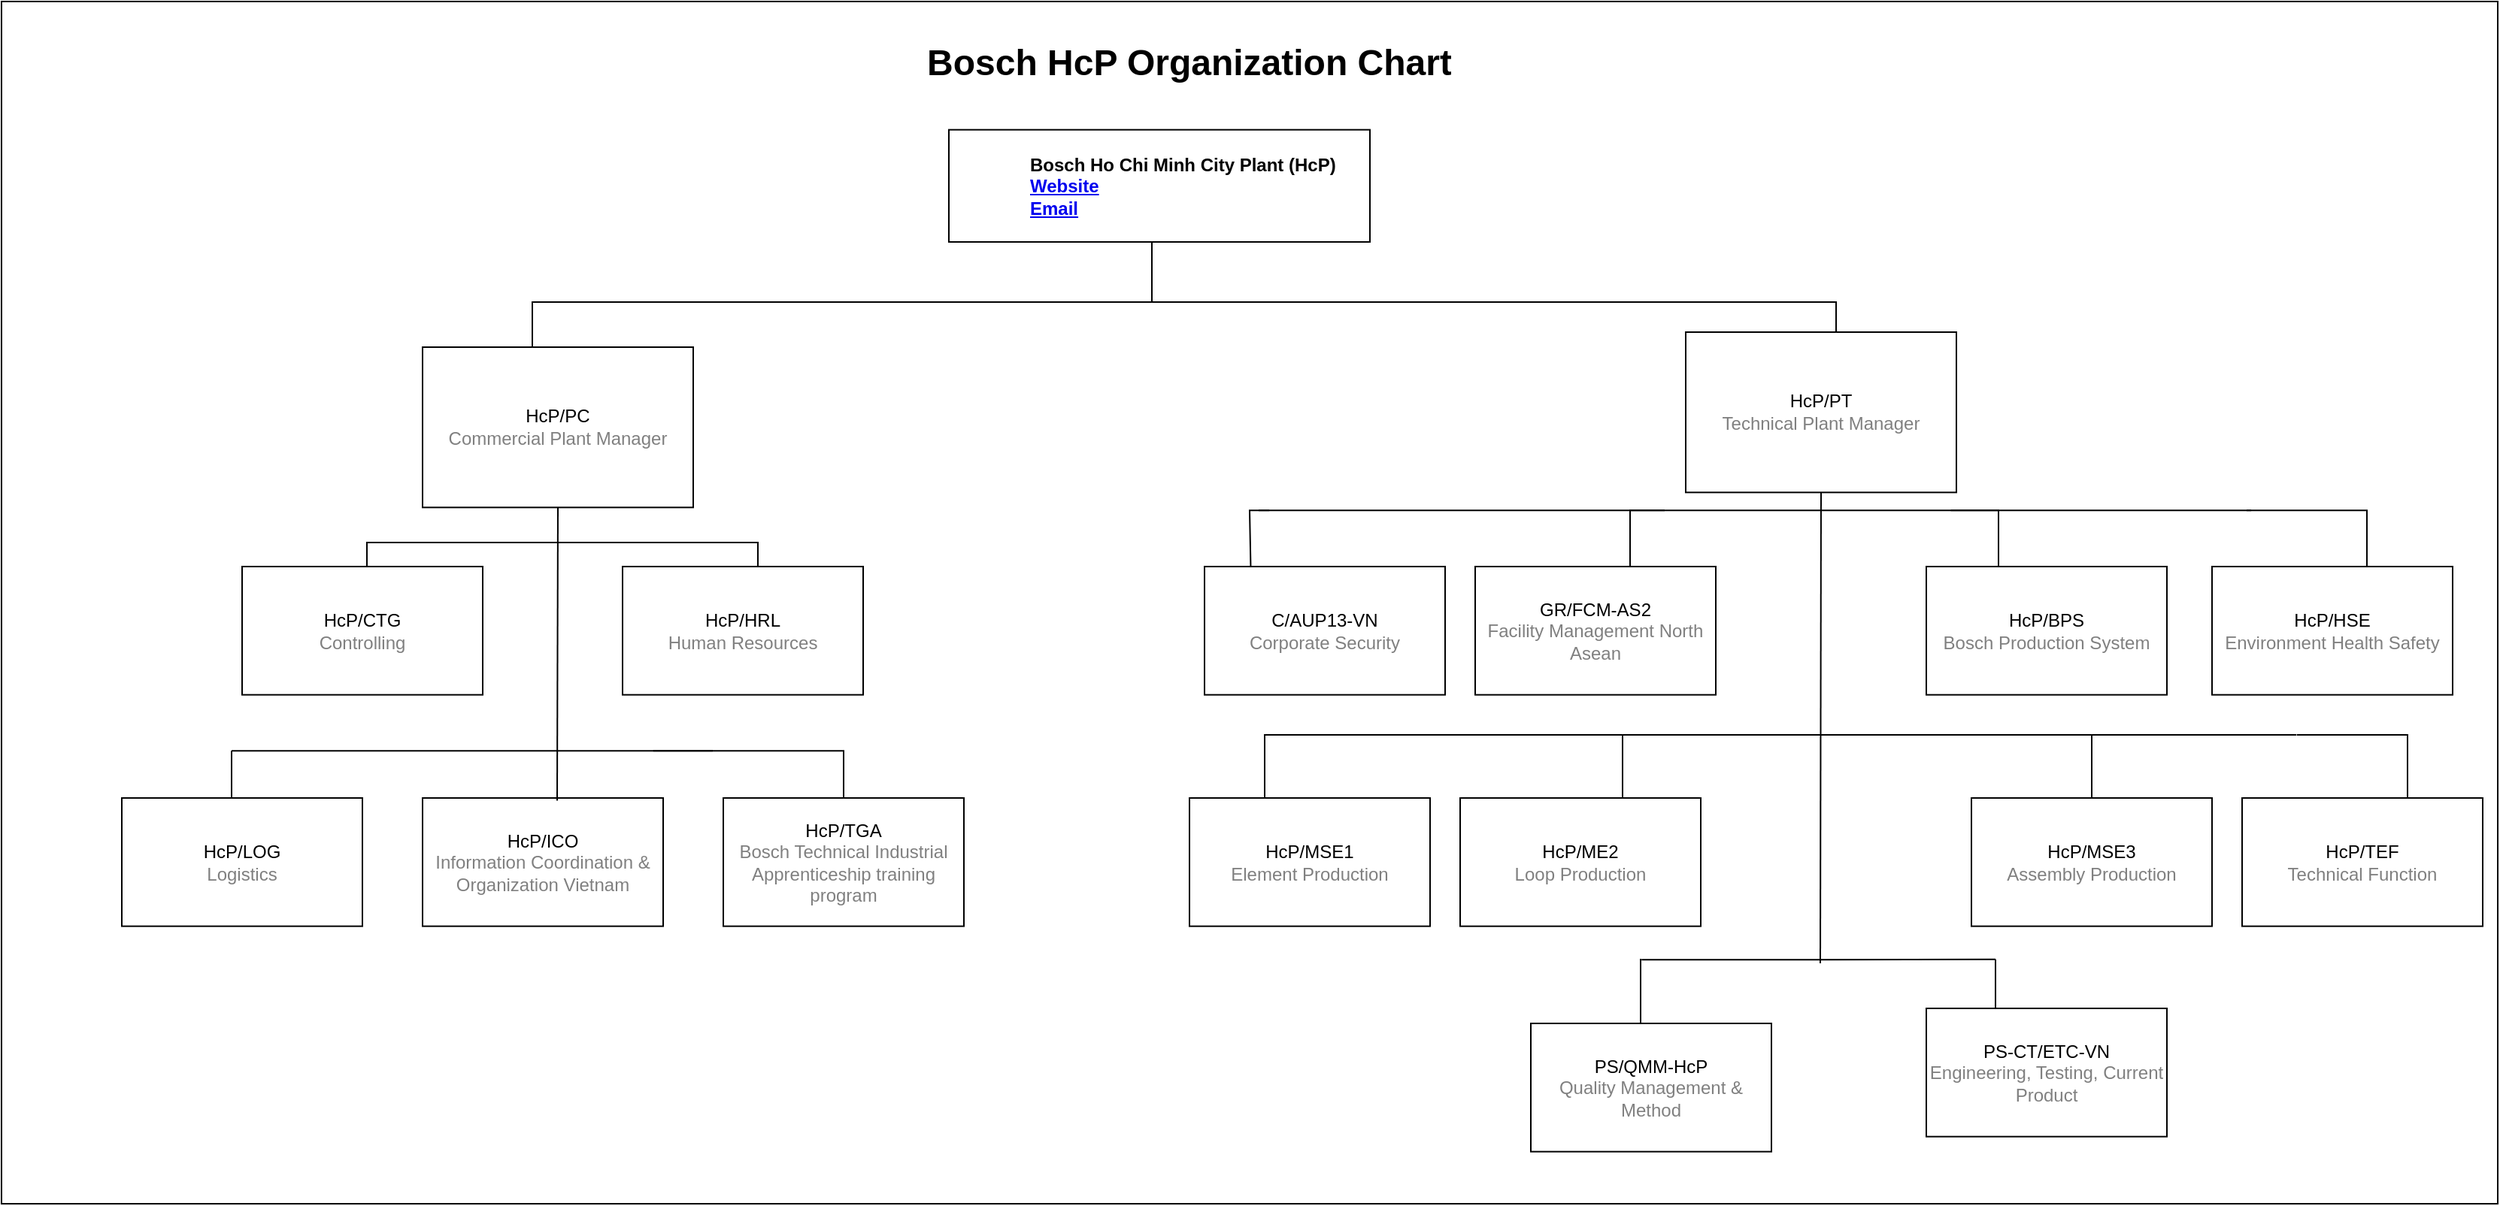 <mxfile version="24.7.7">
  <diagram id="prtHgNgQTEPvFCAcTncT" name="Page-1">
    <mxGraphModel dx="2792" dy="1163" grid="1" gridSize="10" guides="1" tooltips="1" connect="1" arrows="1" fold="1" page="1" pageScale="1" pageWidth="827" pageHeight="1169" math="0" shadow="0">
      <root>
        <mxCell id="0" />
        <mxCell id="1" parent="0" />
        <object label="Orgchart" id="dNxyNK7c78bLwvsdeMH5-11">
          <mxCell style="startSize=20;horizontal=1;containerType=tree;glass=0;title=&quot;Bosch HcP Organization Chart&quot;;labelBackgroundColor=none;rounded=0;container=0;" parent="1" vertex="1">
            <mxGeometry x="-350" y="280" width="1660" height="800" as="geometry" />
          </mxCell>
        </object>
        <UserObject label="&lt;div&gt;%name%&lt;/div&gt;&lt;font color=&quot;#0000ee&quot;&gt;&lt;u style=&quot;&quot;&gt;Website&lt;/u&gt;&lt;br&gt;&lt;u&gt;&lt;a href=&quot;bosch-infoteam@vn.bosch.com&quot;&gt;Email&lt;/a&gt;&lt;/u&gt;&lt;/font&gt;" name="Bosch Ho Chi Minh City Plant (HcP)" location="Long Thanh, Dong Nai" email="bosch-infoteam@vn.bosch.com" placeholders="1" link="https://www.bosch.com.vn/our-company/bosch-in-vietnam/dong-nai/" id="dNxyNK7c78bLwvsdeMH5-12">
          <mxCell style="label;image=https://tudienmiendong.com.vn/files/upload/du-an/du-an-nha-may-bosch-dong-nai.jpg;whiteSpace=wrap;html=1;rounded=0;glass=0;treeMoving=1;treeFolding=1;labelBackgroundColor=none;" parent="1" vertex="1">
            <mxGeometry x="280" y="365.34" width="280" height="74.66" as="geometry" />
          </mxCell>
        </UserObject>
        <mxCell id="glfbsP79IOTm6c0mOeB2-131" style="edgeStyle=elbowEdgeStyle;rounded=0;orthogonalLoop=1;jettySize=auto;html=1;startArrow=none;endArrow=none;exitX=0.5;exitY=1;exitDx=0;exitDy=0;" edge="1" parent="1" source="glfbsP79IOTm6c0mOeB2-2" target="dNxyNK7c78bLwvsdeMH5-11">
          <mxGeometry relative="1" as="geometry">
            <mxPoint x="960" y="620" as="targetPoint" />
          </mxGeometry>
        </mxCell>
        <mxCell id="glfbsP79IOTm6c0mOeB2-135" style="edgeStyle=elbowEdgeStyle;rounded=0;orthogonalLoop=1;jettySize=auto;html=1;startArrow=none;endArrow=none;exitX=0.5;exitY=1;exitDx=0;exitDy=0;" edge="1" parent="1" source="glfbsP79IOTm6c0mOeB2-2">
          <mxGeometry relative="1" as="geometry">
            <mxPoint x="859.385" y="920" as="targetPoint" />
          </mxGeometry>
        </mxCell>
        <UserObject label="%department%&lt;br&gt;&lt;span style=&quot;color: gray;&quot;&gt;%name%&lt;/span&gt;" name="Technical Plant Manager" placeholders="1" department="HcP/PT" id="glfbsP79IOTm6c0mOeB2-2">
          <mxCell style="whiteSpace=wrap;html=1;align=center;treeFolding=1;treeMoving=1;newEdgeStyle={&quot;edgeStyle&quot;:&quot;elbowEdgeStyle&quot;,&quot;startArrow&quot;:&quot;none&quot;,&quot;endArrow&quot;:&quot;none&quot;};labelBackgroundColor=none;rounded=0;" vertex="1" parent="1">
            <mxGeometry x="770" y="500" width="180" height="106.67" as="geometry" />
          </mxCell>
        </UserObject>
        <mxCell id="glfbsP79IOTm6c0mOeB2-9" style="edgeStyle=elbowEdgeStyle;rounded=0;orthogonalLoop=1;jettySize=auto;html=1;startArrow=none;endArrow=none;exitX=0.5;exitY=0;exitDx=0;exitDy=0;labelBackgroundColor=none;fontColor=default;" edge="1" parent="1" source="glfbsP79IOTm6c0mOeB2-2" target="glfbsP79IOTm6c0mOeB2-2">
          <mxGeometry relative="1" as="geometry" />
        </mxCell>
        <UserObject label="%department%&lt;br&gt;&lt;span style=&quot;color: gray;&quot;&gt;%name%&lt;/span&gt;" name="Environment Health Safety" placeholders="1" department="HcP/HSE" id="glfbsP79IOTm6c0mOeB2-46">
          <mxCell style="whiteSpace=wrap;html=1;align=center;treeFolding=1;treeMoving=1;newEdgeStyle={&quot;edgeStyle&quot;:&quot;elbowEdgeStyle&quot;,&quot;startArrow&quot;:&quot;none&quot;,&quot;endArrow&quot;:&quot;none&quot;};labelBackgroundColor=none;rounded=0;" vertex="1" parent="1">
            <mxGeometry x="1120" y="656.003" width="160" height="85.333" as="geometry" />
          </mxCell>
        </UserObject>
        <UserObject label="%department%&lt;br&gt;&lt;span style=&quot;color: gray;&quot;&gt;%name%&lt;/span&gt;" name="Quality Management &amp; Method" placeholders="1" department="PS/QMM-HcP" id="glfbsP79IOTm6c0mOeB2-41">
          <mxCell style="whiteSpace=wrap;html=1;align=center;treeFolding=1;treeMoving=1;newEdgeStyle={&quot;edgeStyle&quot;:&quot;elbowEdgeStyle&quot;,&quot;startArrow&quot;:&quot;none&quot;,&quot;endArrow&quot;:&quot;none&quot;};labelBackgroundColor=none;rounded=0;" vertex="1" parent="1">
            <mxGeometry x="667" y="960" width="160" height="85.333" as="geometry" />
          </mxCell>
        </UserObject>
        <UserObject label="%department%&lt;br&gt;&lt;span style=&quot;color: gray;&quot;&gt;%name%&lt;/span&gt;" name="Engineering, Testing, Current Product" placeholders="1" department="PS-CT/ETC-VN" id="glfbsP79IOTm6c0mOeB2-40">
          <mxCell style="whiteSpace=wrap;html=1;align=center;treeFolding=1;treeMoving=1;newEdgeStyle={&quot;edgeStyle&quot;:&quot;elbowEdgeStyle&quot;,&quot;startArrow&quot;:&quot;none&quot;,&quot;endArrow&quot;:&quot;none&quot;};labelBackgroundColor=none;rounded=0;" vertex="1" parent="1">
            <mxGeometry x="930" y="950" width="160" height="85.333" as="geometry" />
          </mxCell>
        </UserObject>
        <UserObject label="%department%&lt;br&gt;&lt;span style=&quot;color: gray;&quot;&gt;%name%&lt;/span&gt;" name="Information Coordination &amp; Organization Vietnam" placeholders="1" department="HcP/ICO" id="glfbsP79IOTm6c0mOeB2-28">
          <mxCell style="whiteSpace=wrap;html=1;align=center;treeFolding=1;treeMoving=1;newEdgeStyle={&quot;edgeStyle&quot;:&quot;elbowEdgeStyle&quot;,&quot;startArrow&quot;:&quot;none&quot;,&quot;endArrow&quot;:&quot;none&quot;};labelBackgroundColor=none;rounded=0;" vertex="1" parent="1">
            <mxGeometry x="-70" y="809.997" width="160" height="85.333" as="geometry" />
          </mxCell>
        </UserObject>
        <UserObject label="%department%&lt;br&gt;&lt;span style=&quot;color: gray;&quot;&gt;%name%&lt;/span&gt;" name="Controlling" placeholders="1" department="HcP/CTG" id="glfbsP79IOTm6c0mOeB2-13">
          <mxCell style="whiteSpace=wrap;html=1;align=center;treeFolding=1;treeMoving=1;newEdgeStyle={&quot;edgeStyle&quot;:&quot;elbowEdgeStyle&quot;,&quot;startArrow&quot;:&quot;none&quot;,&quot;endArrow&quot;:&quot;none&quot;};labelBackgroundColor=none;rounded=0;" vertex="1" parent="1">
            <mxGeometry x="-190" y="656" width="160" height="85.333" as="geometry" />
          </mxCell>
        </UserObject>
        <mxCell id="glfbsP79IOTm6c0mOeB2-62" style="edgeStyle=elbowEdgeStyle;rounded=0;orthogonalLoop=1;jettySize=auto;html=1;startArrow=none;endArrow=none;exitX=0.5;exitY=1;exitDx=0;exitDy=0;entryX=0.556;entryY=0.021;entryDx=0;entryDy=0;entryPerimeter=0;labelBackgroundColor=none;fontColor=default;" edge="1" parent="1" source="dNxyNK7c78bLwvsdeMH5-14" target="glfbsP79IOTm6c0mOeB2-28">
          <mxGeometry relative="1" as="geometry">
            <mxPoint x="20" y="717.333" as="targetPoint" />
          </mxGeometry>
        </mxCell>
        <mxCell id="glfbsP79IOTm6c0mOeB2-119" value="&lt;h1 style=&quot;margin-top: 0px;&quot;&gt;Bosch HcP Organization Chart&lt;/h1&gt;" style="text;html=1;whiteSpace=wrap;overflow=hidden;rounded=0;align=center;" vertex="1" parent="1">
          <mxGeometry x="140" y="300" width="600" height="40" as="geometry" />
        </mxCell>
        <UserObject label="%department%&lt;br&gt;&lt;span style=&quot;color: gray;&quot;&gt;%name%&lt;/span&gt;" name="Human Resources" placeholders="1" department="HcP/HRL" id="glfbsP79IOTm6c0mOeB2-59">
          <mxCell style="whiteSpace=wrap;html=1;align=center;treeFolding=1;treeMoving=1;newEdgeStyle={&quot;edgeStyle&quot;:&quot;elbowEdgeStyle&quot;,&quot;startArrow&quot;:&quot;none&quot;,&quot;endArrow&quot;:&quot;none&quot;};labelBackgroundColor=none;rounded=0;" vertex="1" parent="1">
            <mxGeometry x="63" y="656.002" width="160" height="85.334" as="geometry" />
          </mxCell>
        </UserObject>
        <UserObject label="%department%&lt;br&gt;&lt;span style=&quot;color: gray;&quot;&gt;%name%&lt;/span&gt;" name="Bosch Technical Industrial Apprenticeship training program" placeholders="1" department="HcP/TGA" id="glfbsP79IOTm6c0mOeB2-29">
          <mxCell style="whiteSpace=wrap;html=1;align=center;treeFolding=1;treeMoving=1;newEdgeStyle={&quot;edgeStyle&quot;:&quot;elbowEdgeStyle&quot;,&quot;startArrow&quot;:&quot;none&quot;,&quot;endArrow&quot;:&quot;none&quot;};labelBackgroundColor=none;rounded=0;" vertex="1" parent="1">
            <mxGeometry x="130" y="809.997" width="160" height="85.333" as="geometry" />
          </mxCell>
        </UserObject>
        <UserObject label="%department%&lt;br&gt;&lt;span style=&quot;color: gray;&quot;&gt;%name%&lt;/span&gt;" name="Corporate Security" placeholders="1" department="C/AUP13-VN" id="glfbsP79IOTm6c0mOeB2-38">
          <mxCell style="whiteSpace=wrap;html=1;align=center;treeFolding=1;treeMoving=1;newEdgeStyle={&quot;edgeStyle&quot;:&quot;elbowEdgeStyle&quot;,&quot;startArrow&quot;:&quot;none&quot;,&quot;endArrow&quot;:&quot;none&quot;};labelBackgroundColor=none;rounded=0;" vertex="1" parent="1">
            <mxGeometry x="450" y="656.005" width="160" height="85.334" as="geometry" />
          </mxCell>
        </UserObject>
        <UserObject label="%department%&lt;br&gt;&lt;span style=&quot;color: gray;&quot;&gt;%name%&lt;/span&gt;" name="Loop Production" placeholders="1" department="HcP/ME2" id="glfbsP79IOTm6c0mOeB2-44">
          <mxCell style="whiteSpace=wrap;html=1;align=center;treeFolding=1;treeMoving=1;newEdgeStyle={&quot;edgeStyle&quot;:&quot;elbowEdgeStyle&quot;,&quot;startArrow&quot;:&quot;none&quot;,&quot;endArrow&quot;:&quot;none&quot;};labelBackgroundColor=none;rounded=0;" vertex="1" parent="1">
            <mxGeometry x="620" y="810.003" width="160" height="85.333" as="geometry" />
          </mxCell>
        </UserObject>
        <UserObject label="%department%&lt;br&gt;&lt;span style=&quot;color: gray;&quot;&gt;%name%&lt;/span&gt;" name="Technical Function" placeholders="1" department="HcP/TEF" id="glfbsP79IOTm6c0mOeB2-42">
          <mxCell style="whiteSpace=wrap;html=1;align=center;treeFolding=1;treeMoving=1;newEdgeStyle={&quot;edgeStyle&quot;:&quot;elbowEdgeStyle&quot;,&quot;startArrow&quot;:&quot;none&quot;,&quot;endArrow&quot;:&quot;none&quot;};labelBackgroundColor=none;rounded=0;" vertex="1" parent="1">
            <mxGeometry x="1140" y="810" width="160" height="85.333" as="geometry" />
          </mxCell>
        </UserObject>
        <mxCell id="glfbsP79IOTm6c0mOeB2-118" style="edgeStyle=elbowEdgeStyle;rounded=0;orthogonalLoop=1;jettySize=auto;html=1;startArrow=none;endArrow=none;exitX=0;exitY=0.25;exitDx=0;exitDy=0;labelBackgroundColor=none;fontColor=default;" edge="1" parent="1" source="glfbsP79IOTm6c0mOeB2-42" target="glfbsP79IOTm6c0mOeB2-42">
          <mxGeometry relative="1" as="geometry" />
        </mxCell>
        <mxCell id="glfbsP79IOTm6c0mOeB2-132" style="edgeStyle=elbowEdgeStyle;rounded=0;orthogonalLoop=1;jettySize=auto;html=1;startArrow=none;endArrow=none;exitX=0.5;exitY=1;exitDx=0;exitDy=0;" edge="1" parent="1" source="glfbsP79IOTm6c0mOeB2-2" target="glfbsP79IOTm6c0mOeB2-2">
          <mxGeometry relative="1" as="geometry" />
        </mxCell>
        <mxCell id="glfbsP79IOTm6c0mOeB2-92" style="edgeStyle=elbowEdgeStyle;rounded=0;orthogonalLoop=1;jettySize=auto;html=1;startArrow=none;endArrow=none;exitX=0.5;exitY=0;exitDx=0;exitDy=0;labelBackgroundColor=none;fontColor=default;" edge="1" parent="1" source="glfbsP79IOTm6c0mOeB2-39">
          <mxGeometry relative="1" as="geometry">
            <mxPoint x="756" y="618.67" as="targetPoint" />
          </mxGeometry>
        </mxCell>
        <mxCell id="glfbsP79IOTm6c0mOeB2-93" style="edgeStyle=elbowEdgeStyle;rounded=0;orthogonalLoop=1;jettySize=auto;html=1;startArrow=none;endArrow=none;exitX=0.5;exitY=0;exitDx=0;exitDy=0;labelBackgroundColor=none;fontColor=default;" edge="1" parent="1" source="glfbsP79IOTm6c0mOeB2-47">
          <mxGeometry relative="1" as="geometry">
            <mxPoint x="946.256" y="618.67" as="targetPoint" />
          </mxGeometry>
        </mxCell>
        <mxCell id="glfbsP79IOTm6c0mOeB2-97" style="edgeStyle=elbowEdgeStyle;rounded=0;orthogonalLoop=1;jettySize=auto;html=1;startArrow=none;endArrow=none;exitX=0.5;exitY=0;exitDx=0;exitDy=0;labelBackgroundColor=none;fontColor=default;" edge="1" parent="1" source="glfbsP79IOTm6c0mOeB2-44">
          <mxGeometry relative="1" as="geometry">
            <mxPoint x="756" y="768.003" as="targetPoint" />
          </mxGeometry>
        </mxCell>
        <mxCell id="glfbsP79IOTm6c0mOeB2-95" style="edgeStyle=elbowEdgeStyle;rounded=0;orthogonalLoop=1;jettySize=auto;html=1;startArrow=none;endArrow=none;exitX=0.75;exitY=0;exitDx=0;exitDy=0;labelBackgroundColor=none;fontColor=default;" edge="1" parent="1" source="glfbsP79IOTm6c0mOeB2-42">
          <mxGeometry relative="1" as="geometry">
            <mxPoint x="1176.308" y="768.003" as="targetPoint" />
            <Array as="points">
              <mxPoint x="1250" y="790.003" />
            </Array>
          </mxGeometry>
        </mxCell>
        <mxCell id="glfbsP79IOTm6c0mOeB2-100" style="edgeStyle=elbowEdgeStyle;rounded=0;orthogonalLoop=1;jettySize=auto;html=1;startArrow=none;endArrow=none;labelBackgroundColor=none;fontColor=default;exitX=0.657;exitY=0.797;exitDx=0;exitDy=0;exitPerimeter=0;" edge="1" parent="1" source="dNxyNK7c78bLwvsdeMH5-11">
          <mxGeometry relative="1" as="geometry">
            <mxPoint x="976" y="917.337" as="targetPoint" />
            <mxPoint x="790" y="917" as="sourcePoint" />
          </mxGeometry>
        </mxCell>
        <mxCell id="glfbsP79IOTm6c0mOeB2-101" style="edgeStyle=elbowEdgeStyle;rounded=0;orthogonalLoop=1;jettySize=auto;html=1;startArrow=none;endArrow=none;exitX=0.5;exitY=0;exitDx=0;exitDy=0;labelBackgroundColor=none;fontColor=default;" edge="1" parent="1" source="glfbsP79IOTm6c0mOeB2-41">
          <mxGeometry relative="1" as="geometry">
            <mxPoint x="740" y="917" as="targetPoint" />
            <Array as="points">
              <mxPoint x="740" y="940" />
            </Array>
          </mxGeometry>
        </mxCell>
        <mxCell id="glfbsP79IOTm6c0mOeB2-102" style="edgeStyle=elbowEdgeStyle;rounded=0;orthogonalLoop=1;jettySize=auto;html=1;startArrow=none;endArrow=none;exitX=0.5;exitY=0;exitDx=0;exitDy=0;labelBackgroundColor=none;fontColor=default;" edge="1" parent="1" source="glfbsP79IOTm6c0mOeB2-40">
          <mxGeometry relative="1" as="geometry">
            <mxPoint x="975.727" y="917.337" as="targetPoint" />
            <Array as="points">
              <mxPoint x="976" y="940.003" />
            </Array>
          </mxGeometry>
        </mxCell>
        <mxCell id="glfbsP79IOTm6c0mOeB2-96" style="edgeStyle=elbowEdgeStyle;rounded=0;orthogonalLoop=1;jettySize=auto;html=1;startArrow=none;endArrow=none;exitX=0.5;exitY=0;exitDx=0;exitDy=0;labelBackgroundColor=none;fontColor=default;" edge="1" parent="1" source="glfbsP79IOTm6c0mOeB2-83">
          <mxGeometry relative="1" as="geometry">
            <mxPoint x="556.308" y="768.003" as="targetPoint" />
            <Array as="points">
              <mxPoint x="490" y="800.003" />
            </Array>
          </mxGeometry>
        </mxCell>
        <UserObject label="%department%&lt;br&gt;&lt;span style=&quot;color: gray;&quot;&gt;%name%&lt;/span&gt;" name="Element Production" placeholders="1" department="HcP/MSE1" id="glfbsP79IOTm6c0mOeB2-83">
          <mxCell style="whiteSpace=wrap;html=1;align=center;treeFolding=1;treeMoving=1;newEdgeStyle={&quot;edgeStyle&quot;:&quot;elbowEdgeStyle&quot;,&quot;startArrow&quot;:&quot;none&quot;,&quot;endArrow&quot;:&quot;none&quot;};labelBackgroundColor=none;rounded=0;" vertex="1" parent="1">
            <mxGeometry x="440" y="810" width="160" height="85.333" as="geometry" />
          </mxCell>
        </UserObject>
        <UserObject label="%department%&lt;br&gt;&lt;span style=&quot;color: gray;&quot;&gt;%name%&lt;/span&gt;" name="Logistics" placeholders="1" department="HcP/LOG" id="glfbsP79IOTm6c0mOeB2-30">
          <mxCell style="whiteSpace=wrap;html=1;align=center;treeFolding=1;treeMoving=1;newEdgeStyle={&quot;edgeStyle&quot;:&quot;elbowEdgeStyle&quot;,&quot;startArrow&quot;:&quot;none&quot;,&quot;endArrow&quot;:&quot;none&quot;};labelBackgroundColor=none;rounded=0;" vertex="1" parent="1">
            <mxGeometry x="-270" y="809.997" width="160" height="85.333" as="geometry" />
          </mxCell>
        </UserObject>
        <mxCell id="glfbsP79IOTm6c0mOeB2-91" style="edgeStyle=elbowEdgeStyle;rounded=0;orthogonalLoop=1;jettySize=auto;html=1;startArrow=none;endArrow=none;exitX=0.75;exitY=0;exitDx=0;exitDy=0;labelBackgroundColor=none;fontColor=default;" edge="1" parent="1" source="glfbsP79IOTm6c0mOeB2-46">
          <mxGeometry relative="1" as="geometry">
            <mxPoint x="1143" y="618.672" as="targetPoint" />
            <Array as="points">
              <mxPoint x="1223" y="629.338" />
            </Array>
          </mxGeometry>
        </mxCell>
        <UserObject label="%department%&lt;br&gt;&lt;span style=&quot;color: gray;&quot;&gt;%name%&lt;/span&gt;" name="Facility Management North Asean" placeholders="1" department="GR/FCM-AS2" id="glfbsP79IOTm6c0mOeB2-39">
          <mxCell style="whiteSpace=wrap;html=1;align=center;treeFolding=1;treeMoving=1;newEdgeStyle={&quot;edgeStyle&quot;:&quot;elbowEdgeStyle&quot;,&quot;startArrow&quot;:&quot;none&quot;,&quot;endArrow&quot;:&quot;none&quot;};labelBackgroundColor=none;rounded=0;" vertex="1" parent="1">
            <mxGeometry x="630" y="656.003" width="160" height="85.333" as="geometry" />
          </mxCell>
        </UserObject>
        <UserObject label="%department%&lt;br&gt;&lt;span style=&quot;color: gray;&quot;&gt;%name%&lt;/span&gt;" name="Bosch Production System" placeholders="1" department="HcP/BPS" id="glfbsP79IOTm6c0mOeB2-47">
          <mxCell style="whiteSpace=wrap;html=1;align=center;treeFolding=1;treeMoving=1;newEdgeStyle={&quot;edgeStyle&quot;:&quot;elbowEdgeStyle&quot;,&quot;startArrow&quot;:&quot;none&quot;,&quot;endArrow&quot;:&quot;none&quot;};labelBackgroundColor=none;rounded=0;" vertex="1" parent="1">
            <mxGeometry x="930" y="656.003" width="160" height="85.333" as="geometry" />
          </mxCell>
        </UserObject>
        <UserObject label="%department%&lt;br&gt;&lt;span style=&quot;color: gray;&quot;&gt;%name%&lt;/span&gt;" name="Assembly Production" placeholders="1" department="HcP/MSE3" id="glfbsP79IOTm6c0mOeB2-43">
          <mxCell style="whiteSpace=wrap;html=1;align=center;treeFolding=1;treeMoving=1;newEdgeStyle={&quot;edgeStyle&quot;:&quot;elbowEdgeStyle&quot;,&quot;startArrow&quot;:&quot;none&quot;,&quot;endArrow&quot;:&quot;none&quot;};labelBackgroundColor=none;rounded=0;" vertex="1" parent="1">
            <mxGeometry x="960" y="809.997" width="160" height="85.333" as="geometry" />
          </mxCell>
        </UserObject>
        <mxCell id="glfbsP79IOTm6c0mOeB2-94" style="edgeStyle=elbowEdgeStyle;rounded=0;orthogonalLoop=1;jettySize=auto;html=1;startArrow=none;endArrow=none;labelBackgroundColor=none;fontColor=default;" edge="1" parent="1">
          <mxGeometry relative="1" as="geometry">
            <mxPoint x="1176" y="768.003" as="targetPoint" />
            <mxPoint x="556" y="768.003" as="sourcePoint" />
            <Array as="points">
              <mxPoint x="626" y="778.67" />
            </Array>
          </mxGeometry>
        </mxCell>
        <mxCell id="glfbsP79IOTm6c0mOeB2-111" style="edgeStyle=elbowEdgeStyle;rounded=0;orthogonalLoop=1;jettySize=auto;html=1;startArrow=none;endArrow=none;exitX=0.5;exitY=0;exitDx=0;exitDy=0;labelBackgroundColor=none;fontColor=default;" edge="1" parent="1" source="glfbsP79IOTm6c0mOeB2-43">
          <mxGeometry relative="1" as="geometry">
            <mxPoint x="1040" y="768" as="targetPoint" />
            <Array as="points">
              <mxPoint x="1040" y="790.003" />
            </Array>
          </mxGeometry>
        </mxCell>
        <mxCell id="glfbsP79IOTm6c0mOeB2-27" value="" style="group;labelBackgroundColor=none;rounded=0;" vertex="1" connectable="0" parent="1">
          <mxGeometry x="-127" y="565.338" width="237" height="213.336" as="geometry" />
        </mxCell>
        <mxCell id="glfbsP79IOTm6c0mOeB2-63" style="edgeStyle=elbowEdgeStyle;rounded=0;orthogonalLoop=1;jettySize=auto;html=1;startArrow=none;endArrow=none;exitX=0.5;exitY=0;exitDx=0;exitDy=0;labelBackgroundColor=none;fontColor=default;" edge="1" parent="glfbsP79IOTm6c0mOeB2-27" source="glfbsP79IOTm6c0mOeB2-13">
          <mxGeometry relative="1" as="geometry">
            <mxPoint x="240" y="74.668" as="targetPoint" />
            <Array as="points">
              <mxPoint x="20" y="64.001" />
            </Array>
          </mxGeometry>
        </mxCell>
        <UserObject label="%department%&lt;br&gt;&lt;span style=&quot;color: gray;&quot;&gt;%name%&lt;/span&gt;" name="Commercial Plant Manager" placeholders="1" department="HcP/PC" id="dNxyNK7c78bLwvsdeMH5-14">
          <mxCell style="whiteSpace=wrap;html=1;align=center;treeFolding=1;treeMoving=1;newEdgeStyle={&quot;edgeStyle&quot;:&quot;elbowEdgeStyle&quot;,&quot;startArrow&quot;:&quot;none&quot;,&quot;endArrow&quot;:&quot;none&quot;};labelBackgroundColor=none;rounded=0;" parent="glfbsP79IOTm6c0mOeB2-27" vertex="1">
            <mxGeometry x="57" y="-55.341" width="180" height="106.668" as="geometry" />
          </mxCell>
        </UserObject>
        <mxCell id="glfbsP79IOTm6c0mOeB2-70" style="edgeStyle=elbowEdgeStyle;rounded=0;orthogonalLoop=1;jettySize=auto;html=1;startArrow=none;endArrow=none;exitX=0.5;exitY=0;exitDx=0;exitDy=0;labelBackgroundColor=none;fontColor=default;" edge="1" parent="1" source="glfbsP79IOTm6c0mOeB2-30">
          <mxGeometry relative="1" as="geometry">
            <mxPoint x="-197" y="778.673" as="targetPoint" />
            <Array as="points">
              <mxPoint x="-197" y="810.674" />
            </Array>
          </mxGeometry>
        </mxCell>
        <mxCell id="glfbsP79IOTm6c0mOeB2-75" style="edgeStyle=elbowEdgeStyle;rounded=0;orthogonalLoop=1;jettySize=auto;html=1;startArrow=none;endArrow=none;exitX=0.5;exitY=0;exitDx=0;exitDy=0;labelBackgroundColor=none;fontColor=default;" edge="1" parent="1" source="glfbsP79IOTm6c0mOeB2-29">
          <mxGeometry relative="1" as="geometry">
            <mxPoint x="83.4" y="778.673" as="targetPoint" />
            <Array as="points">
              <mxPoint x="210" y="790.003" />
            </Array>
          </mxGeometry>
        </mxCell>
        <mxCell id="glfbsP79IOTm6c0mOeB2-72" style="edgeStyle=elbowEdgeStyle;rounded=0;orthogonalLoop=1;jettySize=auto;html=1;startArrow=none;endArrow=none;labelBackgroundColor=none;fontColor=default;" edge="1" parent="1">
          <mxGeometry relative="1" as="geometry">
            <mxPoint x="123" y="778.673" as="targetPoint" />
            <mxPoint x="-197" y="778.673" as="sourcePoint" />
          </mxGeometry>
        </mxCell>
        <mxCell id="glfbsP79IOTm6c0mOeB2-67" value="" style="group;labelBackgroundColor=none;rounded=0;" vertex="1" connectable="0" parent="1">
          <mxGeometry x="63" y="640.005" width="90" as="geometry" />
        </mxCell>
        <mxCell id="glfbsP79IOTm6c0mOeB2-64" style="edgeStyle=elbowEdgeStyle;rounded=0;orthogonalLoop=1;jettySize=auto;html=1;startArrow=none;endArrow=none;exitX=0.5;exitY=0;exitDx=0;exitDy=0;labelBackgroundColor=none;fontColor=default;" edge="1" parent="glfbsP79IOTm6c0mOeB2-67" source="glfbsP79IOTm6c0mOeB2-59">
          <mxGeometry relative="1" as="geometry">
            <mxPoint as="targetPoint" />
            <Array as="points">
              <mxPoint x="90" />
            </Array>
          </mxGeometry>
        </mxCell>
        <mxCell id="glfbsP79IOTm6c0mOeB2-89" style="edgeStyle=elbowEdgeStyle;rounded=0;orthogonalLoop=1;jettySize=auto;html=1;startArrow=none;endArrow=none;labelBackgroundColor=none;fontColor=default;" edge="1" parent="1">
          <mxGeometry relative="1" as="geometry">
            <mxPoint x="1146" y="618.672" as="targetPoint" />
            <mxPoint x="486" y="618.672" as="sourcePoint" />
            <Array as="points">
              <mxPoint x="610" y="640" />
            </Array>
          </mxGeometry>
        </mxCell>
        <mxCell id="glfbsP79IOTm6c0mOeB2-90" style="edgeStyle=elbowEdgeStyle;rounded=0;orthogonalLoop=1;jettySize=auto;html=1;startArrow=none;endArrow=none;exitX=0.192;exitY=-0.003;exitDx=0;exitDy=0;exitPerimeter=0;labelBackgroundColor=none;fontColor=default;" edge="1" parent="1" source="glfbsP79IOTm6c0mOeB2-38">
          <mxGeometry relative="1" as="geometry">
            <mxPoint x="493.091" y="618.672" as="targetPoint" />
            <Array as="points">
              <mxPoint x="480" y="630" />
            </Array>
          </mxGeometry>
        </mxCell>
        <mxCell id="glfbsP79IOTm6c0mOeB2-51" style="edgeStyle=elbowEdgeStyle;rounded=0;orthogonalLoop=1;jettySize=auto;html=1;startArrow=none;endArrow=none;labelBackgroundColor=none;fontColor=default;" edge="1" parent="1">
          <mxGeometry relative="1" as="geometry">
            <mxPoint x="23" y="480.003" as="targetPoint" />
            <mxPoint x="3" y="510" as="sourcePoint" />
            <Array as="points">
              <mxPoint x="3" y="490.67" />
            </Array>
          </mxGeometry>
        </mxCell>
        <mxCell id="glfbsP79IOTm6c0mOeB2-6" style="edgeStyle=elbowEdgeStyle;rounded=0;orthogonalLoop=1;jettySize=auto;html=1;startArrow=none;endArrow=none;labelBackgroundColor=none;fontColor=default;" edge="1" parent="1">
          <mxGeometry relative="1" as="geometry">
            <mxPoint x="3" y="480.003" as="targetPoint" />
            <mxPoint x="703" y="480.003" as="sourcePoint" />
            <Array as="points">
              <mxPoint x="303" y="522.67" />
            </Array>
          </mxGeometry>
        </mxCell>
        <mxCell id="glfbsP79IOTm6c0mOeB2-52" style="edgeStyle=elbowEdgeStyle;rounded=0;orthogonalLoop=1;jettySize=auto;html=1;startArrow=none;endArrow=none;exitX=0.5;exitY=0;exitDx=0;exitDy=0;labelBackgroundColor=none;fontColor=default;" edge="1" parent="1" source="glfbsP79IOTm6c0mOeB2-2">
          <mxGeometry relative="1" as="geometry">
            <mxPoint x="700" y="480" as="targetPoint" />
            <Array as="points">
              <mxPoint x="870" y="460.003" />
            </Array>
          </mxGeometry>
        </mxCell>
        <mxCell id="glfbsP79IOTm6c0mOeB2-56" value="" style="endArrow=none;html=1;rounded=0;labelBackgroundColor=none;fontColor=default;" edge="1" parent="1">
          <mxGeometry width="50" height="50" relative="1" as="geometry">
            <mxPoint x="415" y="440" as="sourcePoint" />
            <mxPoint x="415" y="480" as="targetPoint" />
          </mxGeometry>
        </mxCell>
      </root>
    </mxGraphModel>
  </diagram>
</mxfile>
